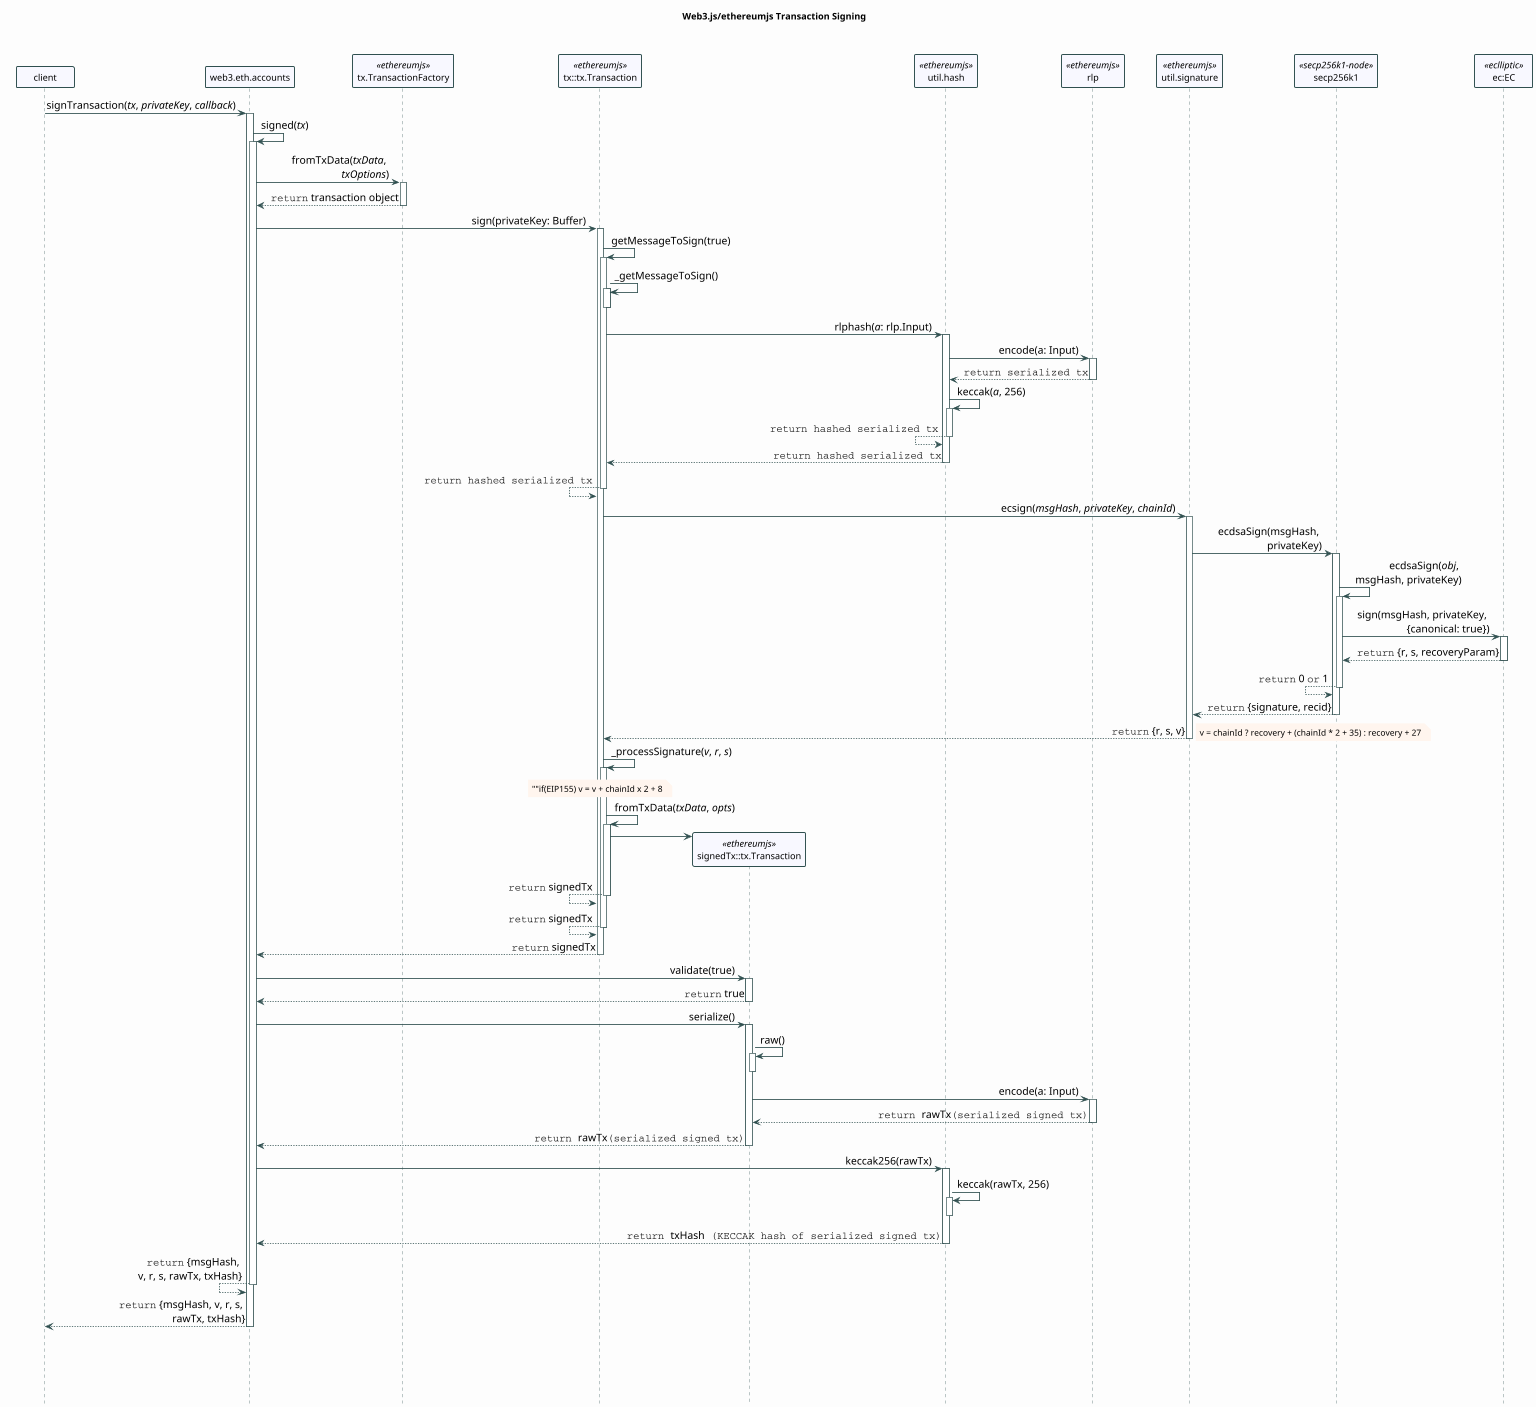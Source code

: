 @startuml

' Useful references
/'
https://plantuml.com/class-diagram
https://plantuml.com/sequence-diagram
https://plantuml-documentation.readthedocs.io/en/latest/formatting/all-skin-params.html
https://plantuml-documentation.readthedocs.io/en/latest/formatting/all-skin-params.html#class
https://plantuml.com/creole
https://www.w3schools.com/colors/colors_names.asp
'/

skinparam {
  'DefaultFontName Consolas
  DefaultFontName Monaco
  'DefaultFontName Lucida Console
  DefaultMonospacedFontName Consolas
  'DefaultFontStyle bold

  'BackgroundColor transparent
  BackgroundColor #fdfdfd
  PageMargin 10
  BoxPadding 100
  ParticipantPadding 20

  ArrowFontSize 16
  ArrowThickness 1
  MinClassWidth 75
  ClassFontStyle bold

  NoteBackgroundColor SeaShell
  NoteBorderColor transparent
  NoteShadowing false
}


skinparam Sequence{

  ParticipantFontName Consolas
  ArrowFontName Consolas

  DividerBorderThickness 1.5
  ReferenceBorderThickness 1.5
  MessageAlignment right

  ArrowColor DarkSlateGray
  ArrowThickness 1.3
  LifeLineBorderColor DarkSlateGray
  LifeLineBorderThickness 1.3

  ActorBorderColor DarkSlateGray
  ActorBackgroundColor GhostWhite
  ParticipantBorderColor DarkSlateGray
  ParticipantBorderThickness 1.5
  ParticipantBackgroundColor GhostWhite

  'BoxBackgroundColor transparent
  'BoxBorderColor transparent

  GroupBorderThickness 1.3
  GroupBorderColor DarkBlue
  GroupBodyBackgroundColor Azure
}

skinparam Group{
  BorderThickness 1.3
  BorderShadowing true
}

scale max 1536 width
hide Circle
hide Footbox
title Web3.js/ethereumjs Transaction Signing\n\n
'caption

participant client
participant "web3.eth.accounts" as accts
participant "tx.TransactionFactory" as factory <<ethereumjs>>
participant "tx::tx.Transaction" as tx <<ethereumjs>>
participant "signedTx::tx.Transaction" as signedTx <<ethereumjs>>
participant "util.hash" as hash <<ethereumjs>>
participant "rlp" as rlp <<ethereumjs>>
participant "util.signature" as signature <<ethereumjs>>
participant "secp256k1" as secp256k1 <<secp256k1-node>>
participant "ec:EC" as ec <<eclliptic>>

url of accts is [[https://github.com/ChainSafe/web3.js/blob/v1.7.0/packages/web3-eth-accounts/src/index.js]]
url of factory is [[https://github.com/ethereumjs/ethereumjs-monorepo/blob/6e41fb32a4916cff53ec940d94e3c238f3c20d5f/packages/tx/src/transactionFactory.ts]]
url of tx is [[https://github.com/ethereumjs/ethereumjs-monorepo/blob/6e41fb32a4916cff53ec940d94e3c238f3c20d5f/packages/tx/src/legacyTransaction.ts]]
url of signedTx is [[https://github.com/ethereumjs/ethereumjs-monorepo/blob/6e41fb32a4916cff53ec940d94e3c238f3c20d5f/packages/tx/src/legacyTransaction.ts]]
url of hash is [[https://github.com/ethereumjs/ethereumjs-monorepo/blob/6e41fb32a4916cff53ec940d94e3c238f3c20d5f/packages/util/src/hash.ts]]
url of rlp is [[https://github.com/ethereumjs/rlp/blob/a0fc75b76e08939d9db5162640ba4363f6ce296e/src/index.ts]]
url of signature is [[https://github.com/ethereumjs/ethereumjs-monorepo/blob/6e41fb32a4916cff53ec940d94e3c238f3c20d5f/packages/util/src/signature.ts]]
url of secp256k1 is [[https://github.com/cryptocoinjs/secp256k1-node/tree/f73cd3a2b95ec6f549a2feabfbf2b8f17b30dcc7]]
url of ec is [[https://github.com/indutny/elliptic/blob/43ac7f230069bd1575e1e4a58394a512303ba803/lib/elliptic/ec/index.js]]

client -> accts ++ [[https://github.com/ChainSafe/web3.js/blob/v1.7.0/packages/web3-eth-accounts/src/index.js#L146]] : signTransaction(//tx//, //privateKey//, //callback//)
  accts -> accts ++ [[https://github.com/ChainSafe/web3.js/blob/v1.7.0/packages/web3-eth-accounts/src/index.js#L182]] : signed(//tx//)
    accts -> factory ++ [[https://github.com/ethereumjs/ethereumjs-monorepo/blob/@ethereumjs/tx@3.3.2/packages/tx/src/transactionFactory.ts#L22]] : fromTxData(//txData//, \n//txOptions//)
      accts <-- factory -- : <font:courier>return</font> transaction object
    accts -> tx ++ [[https://github.com/ethereumjs/ethereumjs-monorepo/blob/@ethereumjs/tx@3.3.2/packages/tx/src/baseTransaction.ts#L282]] : sign(privateKey: Buffer)
      tx -> tx ++ [[https://github.com/ethereumjs/ethereumjs-monorepo/blob/6e41fb32a4916cff53ec940d94e3c238f3c20d5f/packages/tx/src/legacyTransaction.ts#L210]] : getMessageToSign(true)
        tx -> tx ++ [[https://github.com/ethereumjs/ethereumjs-monorepo/blob/6e41fb32a4916cff53ec940d94e3c238f3c20d5f/packages/tx/src/legacyTransaction.ts#L176]] : _getMessageToSign()
          tx --
        tx -> hash ++ [[https://github.com/ethereumjs/ethereumjs-monorepo/blob/6e41fb32a4916cff53ec940d94e3c238f3c20d5f/packages/util/src/hash.ts#L157]] : rlphash(//a//: rlp.Input)
          hash -> rlp ++ [[https://github.com/ethereumjs/rlp/blob/a0fc75b76e08939d9db5162640ba4363f6ce296e/src/index.ts#L14]] : encode(a: Input)
            hash <-- rlp -- : <font:courier>return serialized tx</font>
          hash -> hash ++ [[https://github.com/ethereumjs/ethereumjs-monorepo/blob/6e41fb32a4916cff53ec940d94e3c238f3c20d5f/packages/util/src/hash.ts#L12]] : keccak(//a//, 256)
            hash <-- hash -- : <font:courier>return hashed serialized tx</font>
          tx <-- hash -- : <font:courier>return hashed serialized tx</font>
        tx <-- tx -- : <font:courier>return hashed serialized tx</font>
      tx -> signature ++ [[https://github.com/ethereumjs/ethereumjs-monorepo/blob/6e41fb32a4916cff53ec940d94e3c238f3c20d5f/packages/util/src/signature.ts#L25]] : ecsign(//msgHash//, //privateKey//, //chainId//)
        signature -> secp256k1 ++ [[https://github.com/cryptocoinjs/secp256k1-node/blob/f73cd3a2b95ec6f549a2feabfbf2b8f17b30dcc7/lib/index.js#L252]] :  ecdsaSign(msgHash, \nprivateKey)
          secp256k1 -> secp256k1 ++ [[https://github.com/cryptocoinjs/secp256k1-node/blob/f73cd3a2b95ec6f549a2feabfbf2b8f17b30dcc7/lib/elliptic.js#L302]] : ecdsaSign(//obj//, \n   msgHash, privateKey)
            secp256k1 -> ec ++ [[https://github.com/indutny/elliptic/blob/43ac7f230069bd1575e1e4a58394a512303ba803/lib/elliptic/ec/index.js#L91]] : sign(msgHash, privateKey, \n   {canonical: true})
              secp256k1 <-- ec -- : <font:courier>return</font> {r, s, recoveryParam}
            secp256k1 <-- secp256k1 -- : <font:courier>return</font> 0 <font:courier>or</font> 1
          signature <-- secp256k1 --: <font:courier>return</font> {signature, recid}
        tx <-- signature -- : <font:courier>return</font> {r, s, v}
        note right
        ""v = chainId ? recovery + (chainId * 2 + 35) : recovery + 27""
        end note
      tx -> tx ++ [[https://github.com/ethereumjs/ethereumjs-monorepo/blob/6e41fb32a4916cff53ec940d94e3c238f3c20d5f/packages/tx/src/legacyTransaction.ts#L301]] : _processSignature(//v//, //r//, //s//)
        note over tx
        ""if(EIP155) v = v + chainId x 2 + 8
        end note
        tx -> tx ++ [[https://github.com/ethereumjs/ethereumjs-monorepo/blob/6e41fb32a4916cff53ec940d94e3c238f3c20d5f/packages/tx/src/legacyTransaction.ts#L33]] : fromTxData(//txData//, //opts//)
          tx -> signedTx **
          tx <-- tx -- : <font:courier>return</font> signedTx
        tx <-- tx -- : <font:courier>return</font> signedTx
      accts <-- tx -- : <font:courier>return</font> signedTx
    accts -> signedTx ++ [[https://github.com/ethereumjs/ethereumjs-monorepo/blob/6e41fb32a4916cff53ec940d94e3c238f3c20d5f/packages/tx/src/baseTransaction.ts#L149]] : validate(true)
      accts <-- signedTx -- : <font:courier>return</font> true
    accts -> signedTx ++ [[https://github.com/ethereumjs/ethereumjs-monorepo/blob/6e41fb32a4916cff53ec940d94e3c238f3c20d5f/packages/tx/src/legacyTransaction.ts#L172]] : serialize()
      signedTx -> signedTx ++ [[https://github.com/ethereumjs/ethereumjs-monorepo/blob/6e41fb32a4916cff53ec940d94e3c238f3c20d5f/packages/tx/src/legacyTransaction.ts#L149]] : raw()
        signedTx --
      signedTx -> rlp ++ [[https://github.com/ethereumjs/rlp/blob/a0fc75b76e08939d9db5162640ba4363f6ce296e/src/index.ts#L14]] : encode(a: Input)
        signedTx <-- rlp -- : <font:courier>return ""rawTx""(serialized signed tx)</font>
      accts <-- signedTx -- : <font:courier>return ""rawTx""(serialized signed tx)</font>
    accts -> hash ++ [[https://github.com/ethereumjs/ethereumjs-monorepo/blob/6e41fb32a4916cff53ec940d94e3c238f3c20d5f/packages/util/src/hash.ts#L37]]: keccak256(rawTx)
      hash -> hash ++ [[https://github.com/ethereumjs/ethereumjs-monorepo/blob/6e41fb32a4916cff53ec940d94e3c238f3c20d5f/packages/util/src/hash.ts#L12]] : keccak(rawTx, 256)
        hash --
      accts <-- hash -- : <font:courier>return ""txHash"" (KECCAK hash of serialized signed tx)</font>

    accts <-- accts -- : <font:courier>return</font> {msgHash, \n   v, r, s, rawTx, txHash} /' return of signed() function '/
  client <-- accts -- : <font:courier>return</font> {msgHash, v, r, s, \n   rawTx, txHash}
||100||

@enduml


@startuml

abstract BaseTransaction


@enduml

